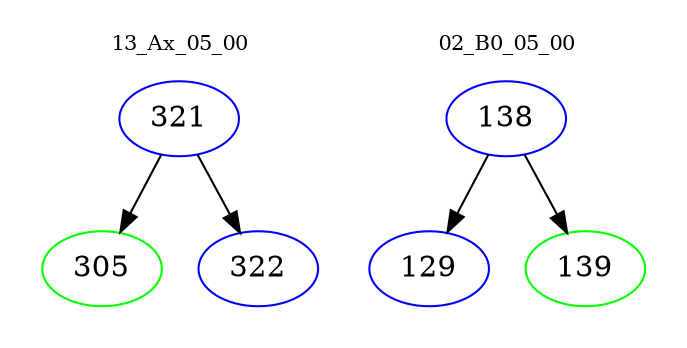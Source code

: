 digraph{
subgraph cluster_0 {
color = white
label = "13_Ax_05_00";
fontsize=10;
T0_321 [label="321", color="blue"]
T0_321 -> T0_305 [color="black"]
T0_305 [label="305", color="green"]
T0_321 -> T0_322 [color="black"]
T0_322 [label="322", color="blue"]
}
subgraph cluster_1 {
color = white
label = "02_B0_05_00";
fontsize=10;
T1_138 [label="138", color="blue"]
T1_138 -> T1_129 [color="black"]
T1_129 [label="129", color="blue"]
T1_138 -> T1_139 [color="black"]
T1_139 [label="139", color="green"]
}
}
